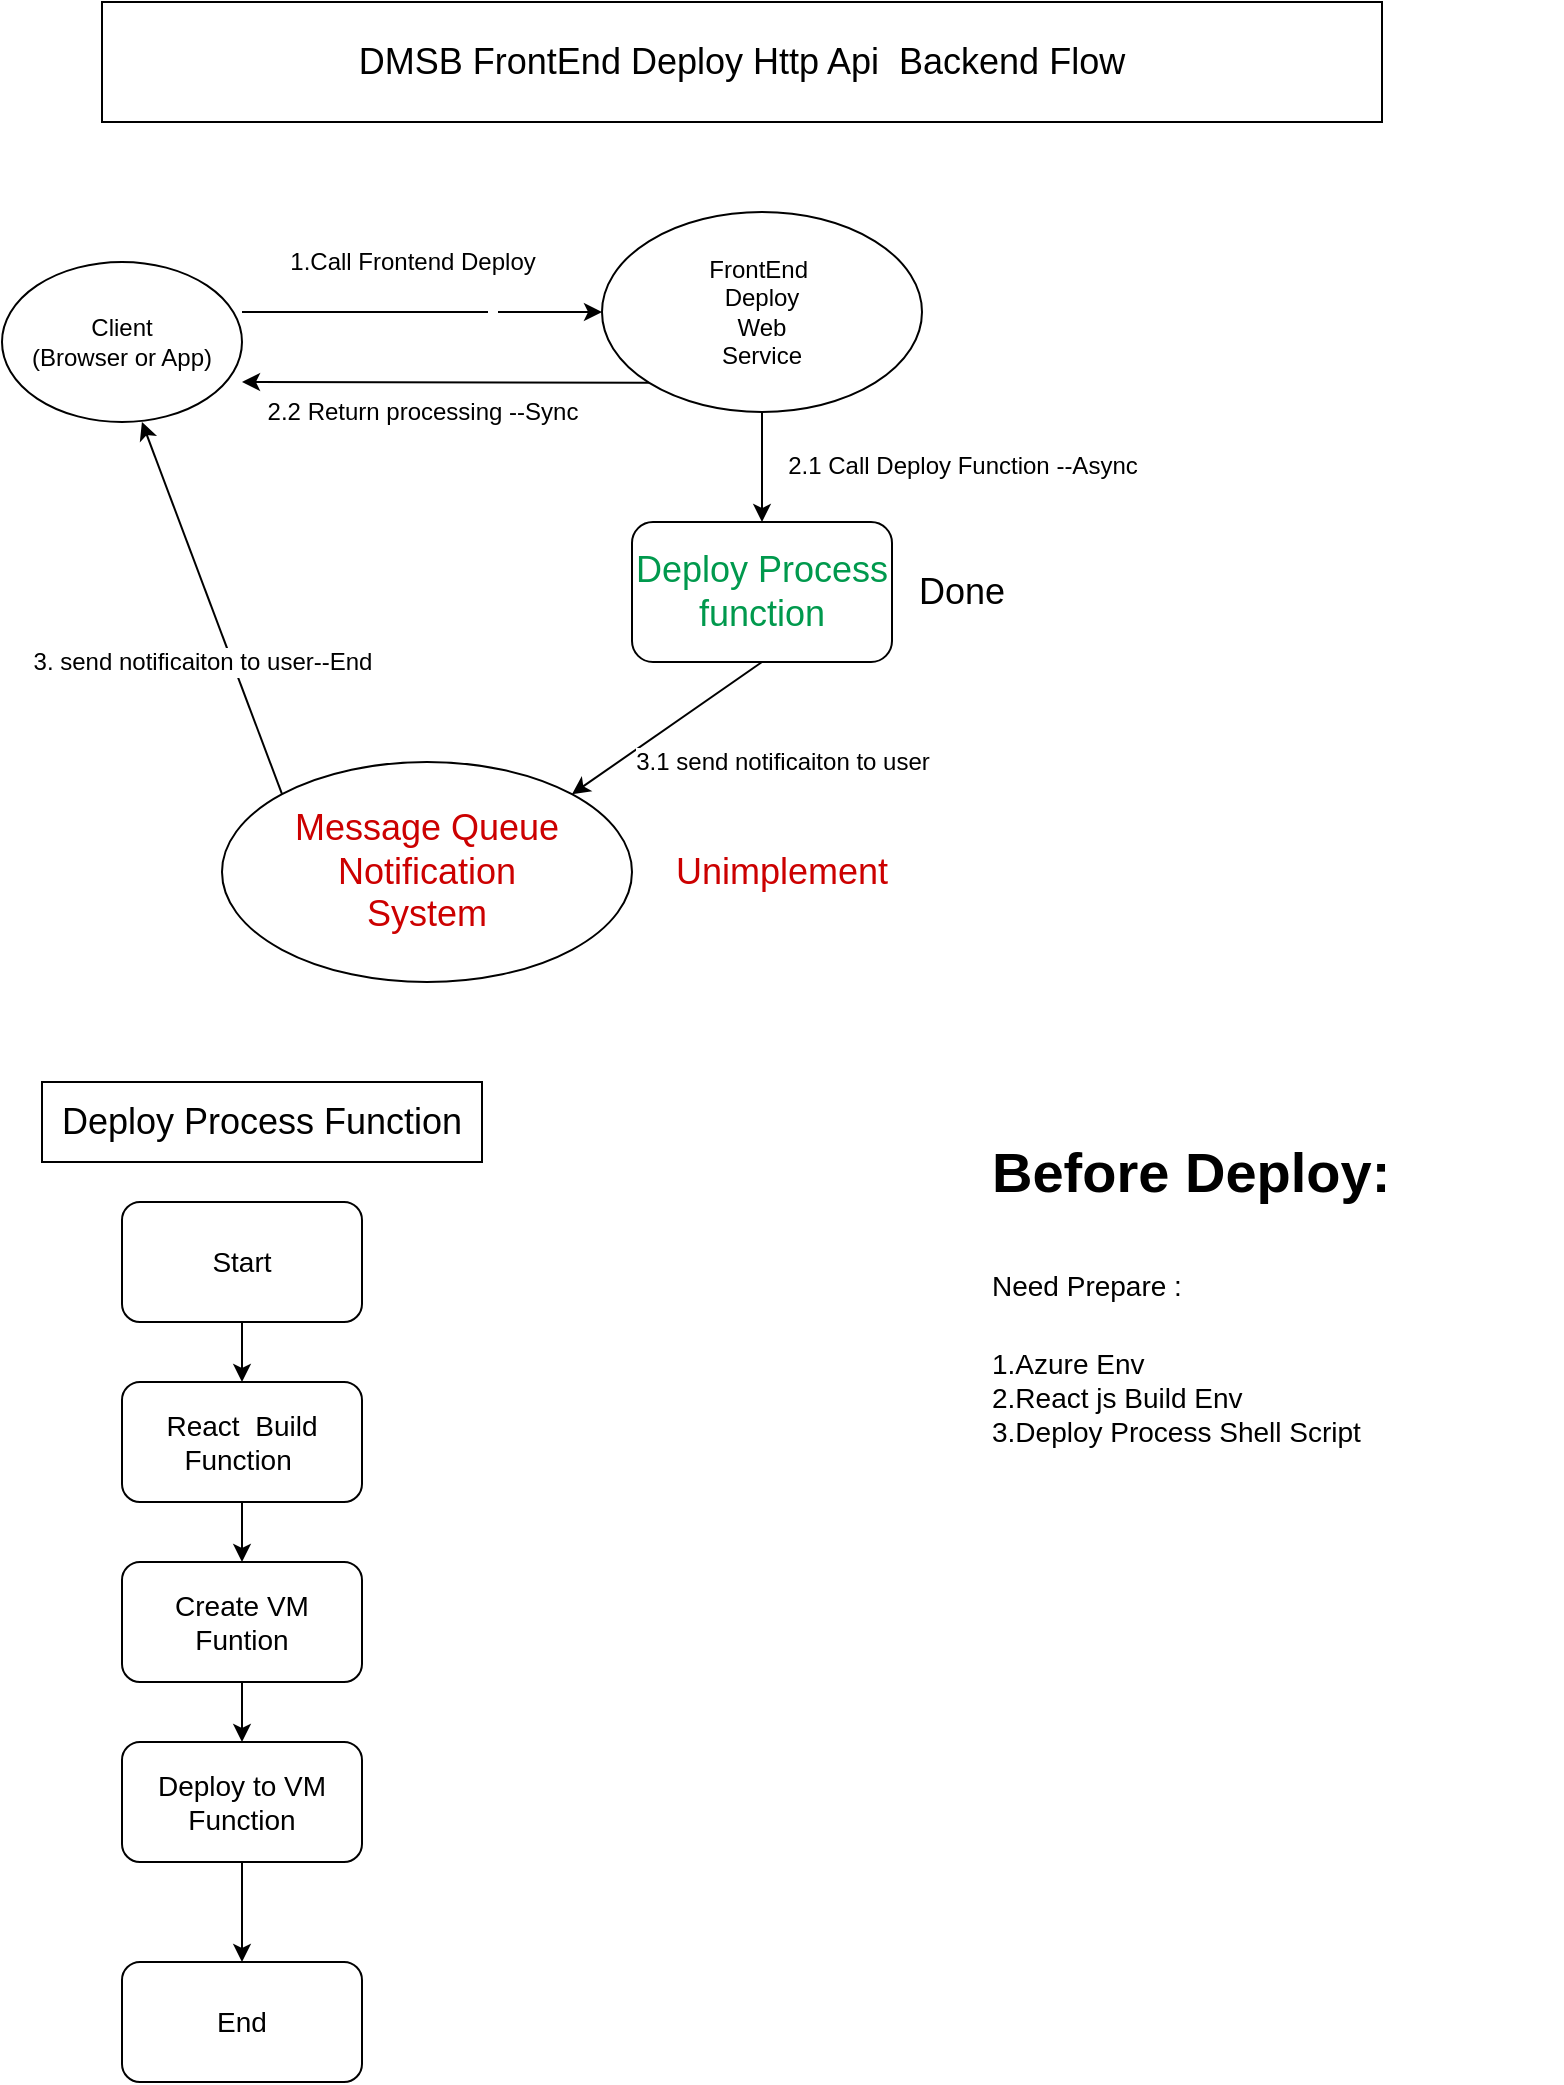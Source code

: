 <mxfile version="17.4.3" type="github">
  <diagram id="C5RBs43oDa-KdzZeNtuy" name="Page-1">
    <mxGraphModel dx="1426" dy="690" grid="1" gridSize="10" guides="1" tooltips="1" connect="1" arrows="1" fold="1" page="1" pageScale="1" pageWidth="827" pageHeight="1169" math="0" shadow="0">
      <root>
        <mxCell id="WIyWlLk6GJQsqaUBKTNV-0" />
        <mxCell id="WIyWlLk6GJQsqaUBKTNV-1" parent="WIyWlLk6GJQsqaUBKTNV-0" />
        <mxCell id="5IX4e4KB08-ArMBJK0iL-0" value="&lt;font style=&quot;font-size: 18px&quot;&gt;DMSB FrontEnd Deploy Http Api&amp;nbsp; Backend Flow&lt;/font&gt;" style="rounded=0;whiteSpace=wrap;html=1;" vertex="1" parent="WIyWlLk6GJQsqaUBKTNV-1">
          <mxGeometry x="70" y="10" width="640" height="60" as="geometry" />
        </mxCell>
        <mxCell id="5IX4e4KB08-ArMBJK0iL-2" value="" style="endArrow=classic;html=1;rounded=0;fontSize=18;exitX=1;exitY=0.5;exitDx=0;exitDy=0;entryX=0;entryY=0.5;entryDx=0;entryDy=0;" edge="1" parent="WIyWlLk6GJQsqaUBKTNV-1" target="5IX4e4KB08-ArMBJK0iL-6">
          <mxGeometry width="50" height="50" relative="1" as="geometry">
            <mxPoint x="140" y="165" as="sourcePoint" />
            <mxPoint x="310" y="165" as="targetPoint" />
          </mxGeometry>
        </mxCell>
        <mxCell id="5IX4e4KB08-ArMBJK0iL-3" value="&amp;nbsp;" style="edgeLabel;html=1;align=center;verticalAlign=middle;resizable=0;points=[];fontSize=18;" vertex="1" connectable="0" parent="5IX4e4KB08-ArMBJK0iL-2">
          <mxGeometry x="0.382" y="-1" relative="1" as="geometry">
            <mxPoint as="offset" />
          </mxGeometry>
        </mxCell>
        <mxCell id="5IX4e4KB08-ArMBJK0iL-4" value="1.Call Frontend Deploy" style="edgeLabel;html=1;align=center;verticalAlign=middle;resizable=0;points=[];fontSize=12;" vertex="1" connectable="0" parent="5IX4e4KB08-ArMBJK0iL-2">
          <mxGeometry x="-0.291" y="1" relative="1" as="geometry">
            <mxPoint x="21" y="-24" as="offset" />
          </mxGeometry>
        </mxCell>
        <mxCell id="5IX4e4KB08-ArMBJK0iL-6" value="FrontEnd&amp;nbsp;&lt;br&gt;Deploy&lt;br&gt;Web&lt;br&gt;Service" style="ellipse;whiteSpace=wrap;html=1;fontSize=12;" vertex="1" parent="WIyWlLk6GJQsqaUBKTNV-1">
          <mxGeometry x="320" y="115" width="160" height="100" as="geometry" />
        </mxCell>
        <mxCell id="5IX4e4KB08-ArMBJK0iL-7" value="" style="endArrow=classic;html=1;rounded=0;fontSize=12;exitX=0;exitY=1;exitDx=0;exitDy=0;" edge="1" parent="WIyWlLk6GJQsqaUBKTNV-1" source="5IX4e4KB08-ArMBJK0iL-6">
          <mxGeometry width="50" height="50" relative="1" as="geometry">
            <mxPoint x="400" y="320" as="sourcePoint" />
            <mxPoint x="140" y="200" as="targetPoint" />
          </mxGeometry>
        </mxCell>
        <mxCell id="5IX4e4KB08-ArMBJK0iL-8" value="2.2 Return processing --Sync" style="edgeLabel;html=1;align=center;verticalAlign=middle;resizable=0;points=[];fontSize=12;" vertex="1" connectable="0" parent="5IX4e4KB08-ArMBJK0iL-7">
          <mxGeometry x="0.518" y="3" relative="1" as="geometry">
            <mxPoint x="41" y="12" as="offset" />
          </mxGeometry>
        </mxCell>
        <mxCell id="5IX4e4KB08-ArMBJK0iL-9" value="&lt;font style=&quot;font-size: 18px&quot; color=&quot;#00994d&quot;&gt;Deploy Process function&lt;/font&gt;" style="rounded=1;whiteSpace=wrap;html=1;fontSize=12;" vertex="1" parent="WIyWlLk6GJQsqaUBKTNV-1">
          <mxGeometry x="335" y="270" width="130" height="70" as="geometry" />
        </mxCell>
        <mxCell id="5IX4e4KB08-ArMBJK0iL-10" value="&lt;span&gt;Client&lt;/span&gt;&lt;br&gt;&lt;span&gt;(Browser or App)&lt;/span&gt;" style="ellipse;whiteSpace=wrap;html=1;fontSize=12;" vertex="1" parent="WIyWlLk6GJQsqaUBKTNV-1">
          <mxGeometry x="20" y="140" width="120" height="80" as="geometry" />
        </mxCell>
        <mxCell id="5IX4e4KB08-ArMBJK0iL-13" value="" style="endArrow=classic;html=1;rounded=0;fontSize=12;exitX=0.5;exitY=1;exitDx=0;exitDy=0;entryX=0.5;entryY=0;entryDx=0;entryDy=0;" edge="1" parent="WIyWlLk6GJQsqaUBKTNV-1" source="5IX4e4KB08-ArMBJK0iL-6" target="5IX4e4KB08-ArMBJK0iL-9">
          <mxGeometry width="50" height="50" relative="1" as="geometry">
            <mxPoint x="540" y="280" as="sourcePoint" />
            <mxPoint x="590" y="230" as="targetPoint" />
          </mxGeometry>
        </mxCell>
        <mxCell id="5IX4e4KB08-ArMBJK0iL-21" value="2.1 Call Deploy Function --Async" style="edgeLabel;html=1;align=center;verticalAlign=middle;resizable=0;points=[];fontSize=12;fontColor=#000000;" vertex="1" connectable="0" parent="5IX4e4KB08-ArMBJK0iL-13">
          <mxGeometry x="-0.018" y="-4" relative="1" as="geometry">
            <mxPoint x="104" as="offset" />
          </mxGeometry>
        </mxCell>
        <mxCell id="5IX4e4KB08-ArMBJK0iL-14" value="&lt;font color=&quot;#000000&quot;&gt;Done&lt;/font&gt;" style="text;html=1;strokeColor=none;fillColor=none;align=center;verticalAlign=middle;whiteSpace=wrap;rounded=0;fontSize=18;fontColor=#00994D;" vertex="1" parent="WIyWlLk6GJQsqaUBKTNV-1">
          <mxGeometry x="470" y="290" width="60" height="30" as="geometry" />
        </mxCell>
        <mxCell id="5IX4e4KB08-ArMBJK0iL-15" value="&lt;font color=&quot;#cc0000&quot;&gt;Message Queue &lt;br&gt;Notification &lt;br&gt;System&lt;/font&gt;" style="ellipse;whiteSpace=wrap;html=1;fontSize=18;fontColor=#000000;" vertex="1" parent="WIyWlLk6GJQsqaUBKTNV-1">
          <mxGeometry x="130" y="390" width="205" height="110" as="geometry" />
        </mxCell>
        <mxCell id="5IX4e4KB08-ArMBJK0iL-16" value="Unimplement" style="text;html=1;strokeColor=none;fillColor=none;align=center;verticalAlign=middle;whiteSpace=wrap;rounded=0;fontSize=18;fontColor=#CC0000;" vertex="1" parent="WIyWlLk6GJQsqaUBKTNV-1">
          <mxGeometry x="350" y="430" width="120" height="30" as="geometry" />
        </mxCell>
        <mxCell id="5IX4e4KB08-ArMBJK0iL-22" value="" style="endArrow=classic;html=1;rounded=0;fontSize=12;fontColor=#000000;entryX=1;entryY=0;entryDx=0;entryDy=0;exitX=0.5;exitY=1;exitDx=0;exitDy=0;" edge="1" parent="WIyWlLk6GJQsqaUBKTNV-1" source="5IX4e4KB08-ArMBJK0iL-9" target="5IX4e4KB08-ArMBJK0iL-15">
          <mxGeometry width="50" height="50" relative="1" as="geometry">
            <mxPoint x="530" y="460" as="sourcePoint" />
            <mxPoint x="580" y="410" as="targetPoint" />
          </mxGeometry>
        </mxCell>
        <mxCell id="5IX4e4KB08-ArMBJK0iL-23" value="3.1 send notificaiton to user" style="edgeLabel;html=1;align=center;verticalAlign=middle;resizable=0;points=[];fontSize=12;fontColor=#000000;" vertex="1" connectable="0" parent="5IX4e4KB08-ArMBJK0iL-22">
          <mxGeometry x="-0.052" y="-2" relative="1" as="geometry">
            <mxPoint x="56" y="20" as="offset" />
          </mxGeometry>
        </mxCell>
        <mxCell id="5IX4e4KB08-ArMBJK0iL-24" value="" style="endArrow=classic;html=1;rounded=0;fontSize=12;fontColor=#000000;exitX=0;exitY=0;exitDx=0;exitDy=0;entryX=0.583;entryY=1;entryDx=0;entryDy=0;entryPerimeter=0;" edge="1" parent="WIyWlLk6GJQsqaUBKTNV-1" source="5IX4e4KB08-ArMBJK0iL-15" target="5IX4e4KB08-ArMBJK0iL-10">
          <mxGeometry width="50" height="50" relative="1" as="geometry">
            <mxPoint x="130" y="380" as="sourcePoint" />
            <mxPoint x="180" y="330" as="targetPoint" />
          </mxGeometry>
        </mxCell>
        <mxCell id="5IX4e4KB08-ArMBJK0iL-25" value="3. send notificaiton to user--End" style="edgeLabel;html=1;align=center;verticalAlign=middle;resizable=0;points=[];fontSize=12;fontColor=#000000;" vertex="1" connectable="0" parent="WIyWlLk6GJQsqaUBKTNV-1">
          <mxGeometry x="120.004" y="339.997" as="geometry" />
        </mxCell>
        <mxCell id="5IX4e4KB08-ArMBJK0iL-26" value="&lt;font style=&quot;font-size: 18px&quot;&gt;Deploy Process Function&lt;/font&gt;" style="rounded=0;whiteSpace=wrap;html=1;" vertex="1" parent="WIyWlLk6GJQsqaUBKTNV-1">
          <mxGeometry x="40" y="550" width="220" height="40" as="geometry" />
        </mxCell>
        <mxCell id="5IX4e4KB08-ArMBJK0iL-27" value="&lt;font style=&quot;font-size: 14px&quot;&gt;Start&lt;/font&gt;" style="rounded=1;whiteSpace=wrap;html=1;fontSize=12;fontColor=#000000;" vertex="1" parent="WIyWlLk6GJQsqaUBKTNV-1">
          <mxGeometry x="80" y="610" width="120" height="60" as="geometry" />
        </mxCell>
        <mxCell id="5IX4e4KB08-ArMBJK0iL-28" value="&amp;nbsp;React&amp;nbsp; Build&amp;nbsp;&lt;br&gt;Function&amp;nbsp;" style="rounded=1;whiteSpace=wrap;html=1;fontSize=14;fontColor=#000000;" vertex="1" parent="WIyWlLk6GJQsqaUBKTNV-1">
          <mxGeometry x="80" y="700" width="120" height="60" as="geometry" />
        </mxCell>
        <mxCell id="5IX4e4KB08-ArMBJK0iL-31" value="&lt;h1&gt;&lt;span&gt;Before Deploy:&lt;/span&gt;&lt;/h1&gt;&lt;h1&gt;&lt;span style=&quot;font-size: 14px ; font-weight: 400&quot;&gt;Need Prepare :&lt;/span&gt;&lt;/h1&gt;&lt;div&gt;&lt;span style=&quot;font-size: 14px ; font-weight: 400&quot;&gt;1.Azure Env&lt;/span&gt;&lt;/div&gt;&lt;div&gt;&lt;span style=&quot;font-size: 14px ; font-weight: 400&quot;&gt;2.React js Build Env&lt;/span&gt;&lt;/div&gt;&lt;div&gt;&lt;span style=&quot;font-size: 14px ; font-weight: 400&quot;&gt;3.Deploy Process Shell Script&lt;/span&gt;&lt;/div&gt;&lt;div&gt;&lt;br&gt;&lt;/div&gt;" style="text;html=1;strokeColor=none;fillColor=none;spacing=5;spacingTop=-20;whiteSpace=wrap;overflow=hidden;rounded=0;fontSize=14;fontColor=#000000;" vertex="1" parent="WIyWlLk6GJQsqaUBKTNV-1">
          <mxGeometry x="510" y="570" width="290" height="190" as="geometry" />
        </mxCell>
        <mxCell id="5IX4e4KB08-ArMBJK0iL-32" value="" style="endArrow=classic;html=1;rounded=0;fontSize=14;fontColor=#000000;exitX=0.5;exitY=1;exitDx=0;exitDy=0;entryX=0.5;entryY=0;entryDx=0;entryDy=0;" edge="1" parent="WIyWlLk6GJQsqaUBKTNV-1" source="5IX4e4KB08-ArMBJK0iL-27" target="5IX4e4KB08-ArMBJK0iL-28">
          <mxGeometry width="50" height="50" relative="1" as="geometry">
            <mxPoint x="300" y="750" as="sourcePoint" />
            <mxPoint x="350" y="700" as="targetPoint" />
          </mxGeometry>
        </mxCell>
        <mxCell id="5IX4e4KB08-ArMBJK0iL-33" value="Create VM&lt;br&gt;Funtion" style="rounded=1;whiteSpace=wrap;html=1;fontSize=14;fontColor=#000000;" vertex="1" parent="WIyWlLk6GJQsqaUBKTNV-1">
          <mxGeometry x="80" y="790" width="120" height="60" as="geometry" />
        </mxCell>
        <mxCell id="5IX4e4KB08-ArMBJK0iL-34" value="" style="endArrow=classic;html=1;rounded=0;fontSize=14;fontColor=#000000;exitX=0.5;exitY=1;exitDx=0;exitDy=0;" edge="1" parent="WIyWlLk6GJQsqaUBKTNV-1" source="5IX4e4KB08-ArMBJK0iL-28" target="5IX4e4KB08-ArMBJK0iL-33">
          <mxGeometry width="50" height="50" relative="1" as="geometry">
            <mxPoint x="300" y="840" as="sourcePoint" />
            <mxPoint x="350" y="790" as="targetPoint" />
          </mxGeometry>
        </mxCell>
        <mxCell id="5IX4e4KB08-ArMBJK0iL-35" value="Deploy to VM&lt;br&gt;Function" style="rounded=1;whiteSpace=wrap;html=1;fontSize=14;fontColor=#000000;" vertex="1" parent="WIyWlLk6GJQsqaUBKTNV-1">
          <mxGeometry x="80" y="880" width="120" height="60" as="geometry" />
        </mxCell>
        <mxCell id="5IX4e4KB08-ArMBJK0iL-36" value="" style="endArrow=classic;html=1;rounded=0;fontSize=14;fontColor=#000000;exitX=0.5;exitY=1;exitDx=0;exitDy=0;" edge="1" parent="WIyWlLk6GJQsqaUBKTNV-1" source="5IX4e4KB08-ArMBJK0iL-33" target="5IX4e4KB08-ArMBJK0iL-35">
          <mxGeometry width="50" height="50" relative="1" as="geometry">
            <mxPoint x="290" y="880" as="sourcePoint" />
            <mxPoint x="340" y="830" as="targetPoint" />
          </mxGeometry>
        </mxCell>
        <mxCell id="5IX4e4KB08-ArMBJK0iL-37" value="End" style="rounded=1;whiteSpace=wrap;html=1;fontSize=14;fontColor=#000000;" vertex="1" parent="WIyWlLk6GJQsqaUBKTNV-1">
          <mxGeometry x="80" y="990" width="120" height="60" as="geometry" />
        </mxCell>
        <mxCell id="5IX4e4KB08-ArMBJK0iL-38" value="" style="endArrow=classic;html=1;rounded=0;fontSize=14;fontColor=#000000;exitX=0.5;exitY=1;exitDx=0;exitDy=0;" edge="1" parent="WIyWlLk6GJQsqaUBKTNV-1" source="5IX4e4KB08-ArMBJK0iL-35" target="5IX4e4KB08-ArMBJK0iL-37">
          <mxGeometry width="50" height="50" relative="1" as="geometry">
            <mxPoint x="290" y="990" as="sourcePoint" />
            <mxPoint x="340" y="940" as="targetPoint" />
          </mxGeometry>
        </mxCell>
      </root>
    </mxGraphModel>
  </diagram>
</mxfile>
